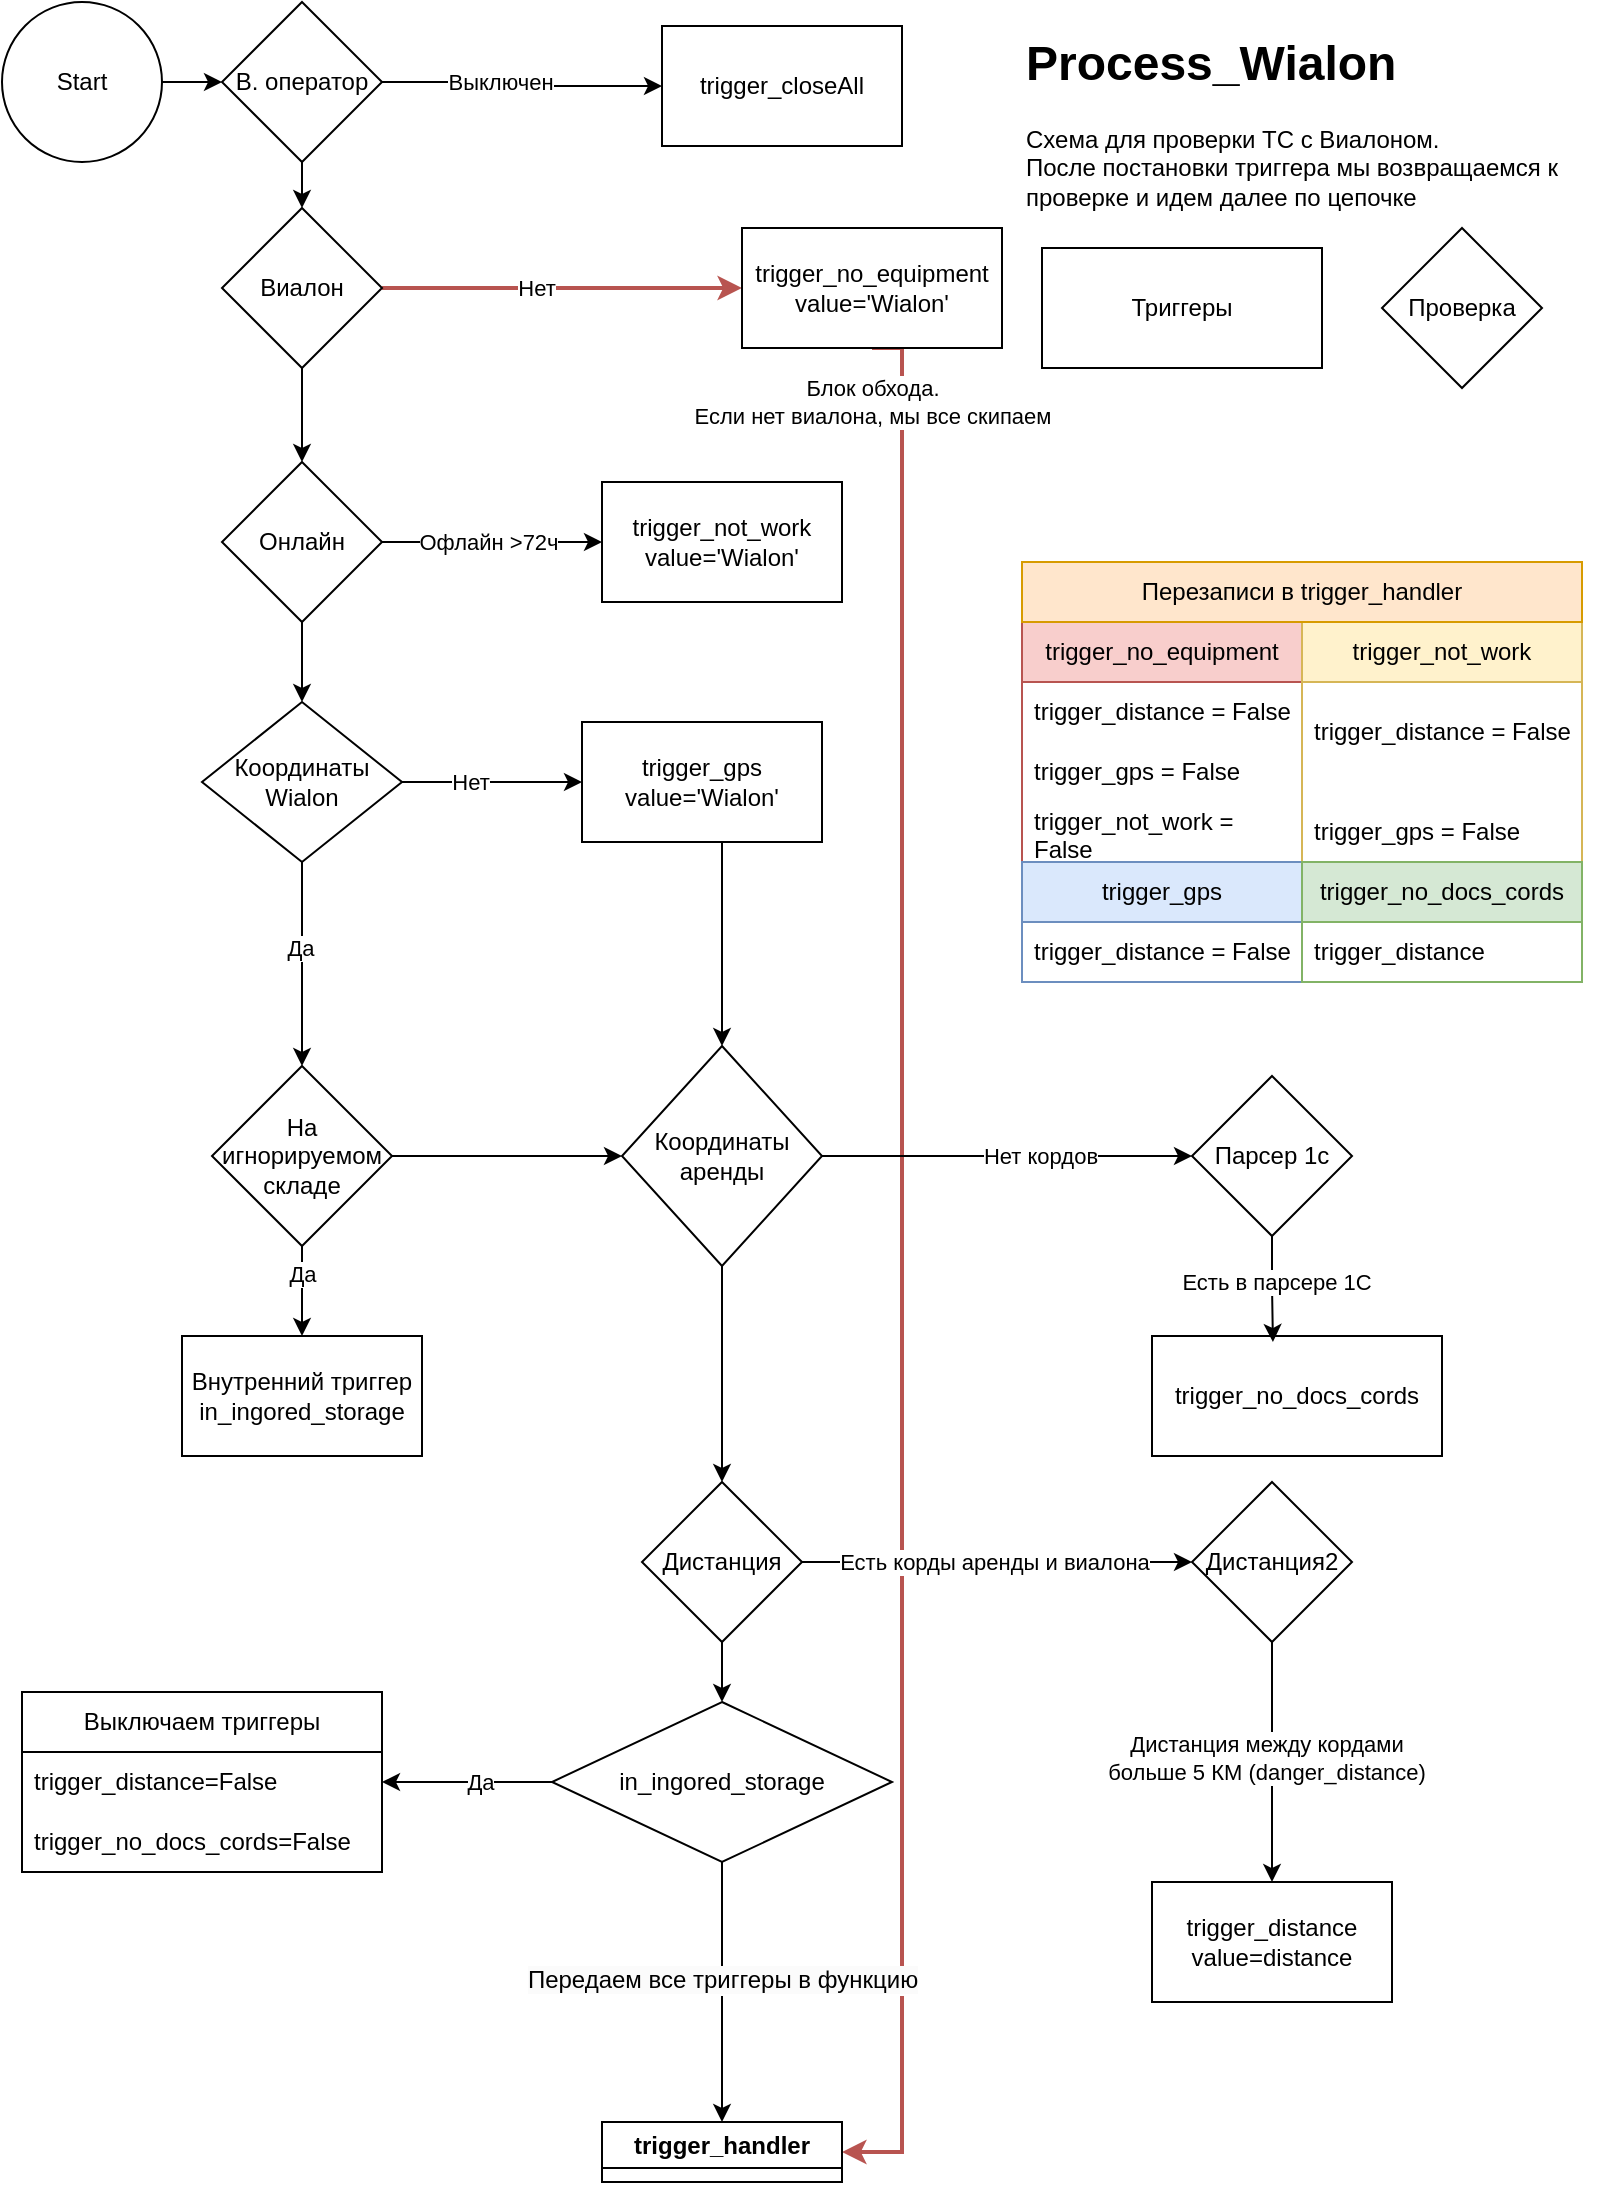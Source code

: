 <mxfile version="26.0.11">
  <diagram name="Страница — 1" id="CH1VePZTQDIJwQ1Vv0k_">
    <mxGraphModel dx="1194" dy="708" grid="1" gridSize="10" guides="1" tooltips="1" connect="1" arrows="1" fold="1" page="1" pageScale="1" pageWidth="827" pageHeight="1169" math="0" shadow="0">
      <root>
        <mxCell id="0" />
        <mxCell id="1" parent="0" />
        <mxCell id="Zr4SxgWYRnPnKjNEoOFZ-3" style="edgeStyle=orthogonalEdgeStyle;rounded=0;orthogonalLoop=1;jettySize=auto;html=1;exitX=1;exitY=0.5;exitDx=0;exitDy=0;" edge="1" parent="1" source="LdiEW79fJLhFNMlzycQx-1" target="LdiEW79fJLhFNMlzycQx-9">
          <mxGeometry relative="1" as="geometry" />
        </mxCell>
        <mxCell id="LdiEW79fJLhFNMlzycQx-1" value="Start" style="ellipse;whiteSpace=wrap;html=1;aspect=fixed;" parent="1" vertex="1">
          <mxGeometry width="80" height="80" as="geometry" />
        </mxCell>
        <mxCell id="LdiEW79fJLhFNMlzycQx-11" style="edgeStyle=orthogonalEdgeStyle;rounded=0;orthogonalLoop=1;jettySize=auto;html=1;exitX=1;exitY=0.5;exitDx=0;exitDy=0;" parent="1" source="LdiEW79fJLhFNMlzycQx-9" target="LdiEW79fJLhFNMlzycQx-12" edge="1">
          <mxGeometry relative="1" as="geometry">
            <mxPoint x="270" y="170" as="targetPoint" />
          </mxGeometry>
        </mxCell>
        <mxCell id="LdiEW79fJLhFNMlzycQx-13" value="Выключен" style="edgeLabel;html=1;align=center;verticalAlign=middle;resizable=0;points=[];" parent="LdiEW79fJLhFNMlzycQx-11" vertex="1" connectable="0">
          <mxGeometry x="-0.455" y="4" relative="1" as="geometry">
            <mxPoint x="20" y="4" as="offset" />
          </mxGeometry>
        </mxCell>
        <mxCell id="LdiEW79fJLhFNMlzycQx-15" style="edgeStyle=orthogonalEdgeStyle;rounded=0;orthogonalLoop=1;jettySize=auto;html=1;exitX=0.5;exitY=1;exitDx=0;exitDy=0;" parent="1" source="LdiEW79fJLhFNMlzycQx-9" target="LdiEW79fJLhFNMlzycQx-16" edge="1">
          <mxGeometry relative="1" as="geometry">
            <mxPoint x="150" y="260" as="targetPoint" />
          </mxGeometry>
        </mxCell>
        <mxCell id="LdiEW79fJLhFNMlzycQx-9" value="В. оператор" style="rhombus;whiteSpace=wrap;html=1;" parent="1" vertex="1">
          <mxGeometry x="110" width="80" height="80" as="geometry" />
        </mxCell>
        <mxCell id="LdiEW79fJLhFNMlzycQx-12" value="trigger_closeAll" style="rounded=0;whiteSpace=wrap;html=1;" parent="1" vertex="1">
          <mxGeometry x="330" y="12" width="120" height="60" as="geometry" />
        </mxCell>
        <mxCell id="LdiEW79fJLhFNMlzycQx-17" style="edgeStyle=orthogonalEdgeStyle;rounded=0;orthogonalLoop=1;jettySize=auto;html=1;exitX=1;exitY=0.5;exitDx=0;exitDy=0;fillColor=#f8cecc;strokeColor=#b85450;strokeWidth=2;" parent="1" source="LdiEW79fJLhFNMlzycQx-16" target="LdiEW79fJLhFNMlzycQx-18" edge="1">
          <mxGeometry relative="1" as="geometry">
            <mxPoint x="280" y="143" as="targetPoint" />
          </mxGeometry>
        </mxCell>
        <mxCell id="LdiEW79fJLhFNMlzycQx-20" value="Нет" style="edgeLabel;html=1;align=center;verticalAlign=middle;resizable=0;points=[];" parent="LdiEW79fJLhFNMlzycQx-17" vertex="1" connectable="0">
          <mxGeometry x="-0.127" y="-2" relative="1" as="geometry">
            <mxPoint x="-2" y="-2" as="offset" />
          </mxGeometry>
        </mxCell>
        <mxCell id="LdiEW79fJLhFNMlzycQx-21" style="edgeStyle=orthogonalEdgeStyle;rounded=0;orthogonalLoop=1;jettySize=auto;html=1;exitX=0.5;exitY=1;exitDx=0;exitDy=0;" parent="1" source="LdiEW79fJLhFNMlzycQx-16" target="LdiEW79fJLhFNMlzycQx-22" edge="1">
          <mxGeometry relative="1" as="geometry">
            <mxPoint x="150" y="370" as="targetPoint" />
          </mxGeometry>
        </mxCell>
        <mxCell id="LdiEW79fJLhFNMlzycQx-16" value="Виалон" style="rhombus;whiteSpace=wrap;html=1;" parent="1" vertex="1">
          <mxGeometry x="110" y="103" width="80" height="80" as="geometry" />
        </mxCell>
        <mxCell id="Zr4SxgWYRnPnKjNEoOFZ-1" style="edgeStyle=orthogonalEdgeStyle;rounded=0;orthogonalLoop=1;jettySize=auto;html=1;exitX=0.5;exitY=1;exitDx=0;exitDy=0;entryX=1;entryY=0.5;entryDx=0;entryDy=0;fillColor=#f8cecc;strokeColor=#b85450;strokeWidth=2;" edge="1" parent="1" source="LdiEW79fJLhFNMlzycQx-18" target="LdiEW79fJLhFNMlzycQx-74">
          <mxGeometry relative="1" as="geometry">
            <Array as="points">
              <mxPoint x="450" y="173" />
              <mxPoint x="450" y="1075" />
            </Array>
          </mxGeometry>
        </mxCell>
        <mxCell id="Zr4SxgWYRnPnKjNEoOFZ-2" value="Блок обхода.&lt;br&gt;Если нет виалона, мы все скипаем" style="edgeLabel;html=1;align=center;verticalAlign=middle;resizable=0;points=[];" vertex="1" connectable="0" parent="Zr4SxgWYRnPnKjNEoOFZ-1">
          <mxGeometry x="-0.917" y="-1" relative="1" as="geometry">
            <mxPoint x="-14" y="2" as="offset" />
          </mxGeometry>
        </mxCell>
        <mxCell id="LdiEW79fJLhFNMlzycQx-18" value="trigger_no_equipment&lt;br&gt;value=&#39;Wialon&#39;" style="rounded=0;whiteSpace=wrap;html=1;" parent="1" vertex="1">
          <mxGeometry x="370" y="113" width="130" height="60" as="geometry" />
        </mxCell>
        <mxCell id="LdiEW79fJLhFNMlzycQx-23" style="edgeStyle=orthogonalEdgeStyle;rounded=0;orthogonalLoop=1;jettySize=auto;html=1;exitX=1;exitY=0.5;exitDx=0;exitDy=0;entryX=0;entryY=0.5;entryDx=0;entryDy=0;" parent="1" source="LdiEW79fJLhFNMlzycQx-22" target="LdiEW79fJLhFNMlzycQx-24" edge="1">
          <mxGeometry relative="1" as="geometry">
            <mxPoint x="300" y="270" as="targetPoint" />
          </mxGeometry>
        </mxCell>
        <mxCell id="LdiEW79fJLhFNMlzycQx-25" value="Офлайн &amp;gt;72ч" style="edgeLabel;html=1;align=center;verticalAlign=middle;resizable=0;points=[];" parent="LdiEW79fJLhFNMlzycQx-23" vertex="1" connectable="0">
          <mxGeometry x="-0.192" y="-1" relative="1" as="geometry">
            <mxPoint x="8" y="-1" as="offset" />
          </mxGeometry>
        </mxCell>
        <mxCell id="Zr4SxgWYRnPnKjNEoOFZ-10" style="edgeStyle=orthogonalEdgeStyle;rounded=0;orthogonalLoop=1;jettySize=auto;html=1;exitX=0.5;exitY=1;exitDx=0;exitDy=0;" edge="1" parent="1" source="LdiEW79fJLhFNMlzycQx-22" target="Zr4SxgWYRnPnKjNEoOFZ-5">
          <mxGeometry relative="1" as="geometry" />
        </mxCell>
        <mxCell id="LdiEW79fJLhFNMlzycQx-22" value="Онлайн" style="rhombus;whiteSpace=wrap;html=1;" parent="1" vertex="1">
          <mxGeometry x="110" y="230" width="80" height="80" as="geometry" />
        </mxCell>
        <mxCell id="LdiEW79fJLhFNMlzycQx-24" value="trigger_not_work&lt;br&gt;value=&#39;Wialon&#39;" style="rounded=0;whiteSpace=wrap;html=1;" parent="1" vertex="1">
          <mxGeometry x="300" y="240" width="120" height="60" as="geometry" />
        </mxCell>
        <mxCell id="LdiEW79fJLhFNMlzycQx-45" style="edgeStyle=orthogonalEdgeStyle;rounded=0;orthogonalLoop=1;jettySize=auto;html=1;exitX=1;exitY=0.5;exitDx=0;exitDy=0;" parent="1" edge="1" target="LdiEW79fJLhFNMlzycQx-30" source="LdiEW79fJLhFNMlzycQx-28">
          <mxGeometry relative="1" as="geometry">
            <mxPoint x="500" y="530" as="sourcePoint" />
            <mxPoint x="580" y="530" as="targetPoint" />
          </mxGeometry>
        </mxCell>
        <mxCell id="LdiEW79fJLhFNMlzycQx-49" value="Нет кордов" style="edgeLabel;html=1;align=center;verticalAlign=middle;resizable=0;points=[];" parent="LdiEW79fJLhFNMlzycQx-45" vertex="1" connectable="0">
          <mxGeometry x="-0.175" relative="1" as="geometry">
            <mxPoint x="32" as="offset" />
          </mxGeometry>
        </mxCell>
        <mxCell id="LdiEW79fJLhFNMlzycQx-57" style="edgeStyle=orthogonalEdgeStyle;rounded=0;orthogonalLoop=1;jettySize=auto;html=1;exitX=0.5;exitY=1;exitDx=0;exitDy=0;" parent="1" source="LdiEW79fJLhFNMlzycQx-28" target="LdiEW79fJLhFNMlzycQx-58" edge="1">
          <mxGeometry relative="1" as="geometry">
            <mxPoint x="350" y="680" as="targetPoint" />
          </mxGeometry>
        </mxCell>
        <mxCell id="LdiEW79fJLhFNMlzycQx-28" value="Координаты&lt;br&gt;аренды" style="rhombus;whiteSpace=wrap;html=1;" parent="1" vertex="1">
          <mxGeometry x="310" y="522" width="100" height="110" as="geometry" />
        </mxCell>
        <mxCell id="LdiEW79fJLhFNMlzycQx-30" value="Парсер 1с" style="rhombus;whiteSpace=wrap;html=1;" parent="1" vertex="1">
          <mxGeometry x="595" y="537" width="80" height="80" as="geometry" />
        </mxCell>
        <mxCell id="LdiEW79fJLhFNMlzycQx-33" value="trigger_no_docs_cords" style="rounded=0;whiteSpace=wrap;html=1;" parent="1" vertex="1">
          <mxGeometry x="575" y="667" width="145" height="60" as="geometry" />
        </mxCell>
        <mxCell id="LdiEW79fJLhFNMlzycQx-36" value="Триггеры" style="rounded=0;whiteSpace=wrap;html=1;" parent="1" vertex="1">
          <mxGeometry x="520" y="123" width="140" height="60" as="geometry" />
        </mxCell>
        <mxCell id="LdiEW79fJLhFNMlzycQx-55" style="edgeStyle=orthogonalEdgeStyle;rounded=0;orthogonalLoop=1;jettySize=auto;html=1;exitX=0.5;exitY=1;exitDx=0;exitDy=0;" parent="1" source="LdiEW79fJLhFNMlzycQx-44" target="LdiEW79fJLhFNMlzycQx-56" edge="1">
          <mxGeometry relative="1" as="geometry">
            <mxPoint x="150" y="727" as="targetPoint" />
          </mxGeometry>
        </mxCell>
        <mxCell id="LdiEW79fJLhFNMlzycQx-88" value="Да" style="edgeLabel;html=1;align=center;verticalAlign=middle;resizable=0;points=[];" parent="LdiEW79fJLhFNMlzycQx-55" vertex="1" connectable="0">
          <mxGeometry x="-0.382" y="-4" relative="1" as="geometry">
            <mxPoint x="4" as="offset" />
          </mxGeometry>
        </mxCell>
        <mxCell id="Zr4SxgWYRnPnKjNEoOFZ-16" style="edgeStyle=orthogonalEdgeStyle;rounded=0;orthogonalLoop=1;jettySize=auto;html=1;exitX=1;exitY=0.5;exitDx=0;exitDy=0;entryX=0;entryY=0.5;entryDx=0;entryDy=0;" edge="1" parent="1" source="LdiEW79fJLhFNMlzycQx-44" target="LdiEW79fJLhFNMlzycQx-28">
          <mxGeometry relative="1" as="geometry" />
        </mxCell>
        <mxCell id="LdiEW79fJLhFNMlzycQx-44" value="На игнорируемом складе" style="rhombus;whiteSpace=wrap;html=1;" parent="1" vertex="1">
          <mxGeometry x="105" y="532" width="90" height="90" as="geometry" />
        </mxCell>
        <mxCell id="LdiEW79fJLhFNMlzycQx-50" style="edgeStyle=orthogonalEdgeStyle;rounded=0;orthogonalLoop=1;jettySize=auto;html=1;exitX=0.5;exitY=1;exitDx=0;exitDy=0;entryX=0.417;entryY=0.05;entryDx=0;entryDy=0;entryPerimeter=0;" parent="1" source="LdiEW79fJLhFNMlzycQx-30" target="LdiEW79fJLhFNMlzycQx-33" edge="1">
          <mxGeometry relative="1" as="geometry" />
        </mxCell>
        <mxCell id="LdiEW79fJLhFNMlzycQx-51" value="Есть в парсере 1С" style="edgeLabel;html=1;align=center;verticalAlign=middle;resizable=0;points=[];" parent="LdiEW79fJLhFNMlzycQx-50" vertex="1" connectable="0">
          <mxGeometry x="-0.146" y="2" relative="1" as="geometry">
            <mxPoint as="offset" />
          </mxGeometry>
        </mxCell>
        <mxCell id="LdiEW79fJLhFNMlzycQx-56" value="Внутренний триггер in_ingored_storage" style="rounded=0;whiteSpace=wrap;html=1;" parent="1" vertex="1">
          <mxGeometry x="90" y="667" width="120" height="60" as="geometry" />
        </mxCell>
        <mxCell id="LdiEW79fJLhFNMlzycQx-59" style="edgeStyle=orthogonalEdgeStyle;rounded=0;orthogonalLoop=1;jettySize=auto;html=1;exitX=1;exitY=0.5;exitDx=0;exitDy=0;" parent="1" source="LdiEW79fJLhFNMlzycQx-58" target="LdiEW79fJLhFNMlzycQx-64" edge="1">
          <mxGeometry relative="1" as="geometry">
            <mxPoint x="620" y="800" as="targetPoint" />
          </mxGeometry>
        </mxCell>
        <mxCell id="LdiEW79fJLhFNMlzycQx-62" value="Есть корды аренды и виалона" style="edgeLabel;html=1;align=center;verticalAlign=middle;resizable=0;points=[];" parent="LdiEW79fJLhFNMlzycQx-59" vertex="1" connectable="0">
          <mxGeometry x="-0.25" y="1" relative="1" as="geometry">
            <mxPoint x="23" y="1" as="offset" />
          </mxGeometry>
        </mxCell>
        <mxCell id="LdiEW79fJLhFNMlzycQx-78" style="edgeStyle=orthogonalEdgeStyle;rounded=0;orthogonalLoop=1;jettySize=auto;html=1;exitX=0.5;exitY=1;exitDx=0;exitDy=0;" parent="1" source="LdiEW79fJLhFNMlzycQx-58" target="LdiEW79fJLhFNMlzycQx-77" edge="1">
          <mxGeometry relative="1" as="geometry" />
        </mxCell>
        <mxCell id="LdiEW79fJLhFNMlzycQx-58" value="Дистанция" style="rhombus;whiteSpace=wrap;html=1;" parent="1" vertex="1">
          <mxGeometry x="320" y="740" width="80" height="80" as="geometry" />
        </mxCell>
        <mxCell id="LdiEW79fJLhFNMlzycQx-65" style="edgeStyle=orthogonalEdgeStyle;rounded=0;orthogonalLoop=1;jettySize=auto;html=1;exitX=0.5;exitY=1;exitDx=0;exitDy=0;" parent="1" source="LdiEW79fJLhFNMlzycQx-64" target="LdiEW79fJLhFNMlzycQx-66" edge="1">
          <mxGeometry relative="1" as="geometry">
            <mxPoint x="635" y="920" as="targetPoint" />
          </mxGeometry>
        </mxCell>
        <mxCell id="LdiEW79fJLhFNMlzycQx-67" value="Дистанция между кордами&lt;div&gt;больше 5 КМ (danger_distance)&lt;/div&gt;" style="edgeLabel;html=1;align=center;verticalAlign=middle;resizable=0;points=[];" parent="LdiEW79fJLhFNMlzycQx-65" vertex="1" connectable="0">
          <mxGeometry x="-0.04" y="-3" relative="1" as="geometry">
            <mxPoint as="offset" />
          </mxGeometry>
        </mxCell>
        <mxCell id="LdiEW79fJLhFNMlzycQx-64" value="Дистанция2" style="rhombus;whiteSpace=wrap;html=1;" parent="1" vertex="1">
          <mxGeometry x="595" y="740" width="80" height="80" as="geometry" />
        </mxCell>
        <mxCell id="LdiEW79fJLhFNMlzycQx-66" value="trigger_distance&lt;br&gt;value=distance" style="rounded=0;whiteSpace=wrap;html=1;" parent="1" vertex="1">
          <mxGeometry x="575" y="940" width="120" height="60" as="geometry" />
        </mxCell>
        <mxCell id="LdiEW79fJLhFNMlzycQx-74" value="trigger_handler" style="swimlane;whiteSpace=wrap;html=1;" parent="1" vertex="1" collapsed="1">
          <mxGeometry x="300" y="1060" width="120" height="30" as="geometry">
            <mxRectangle x="250" y="1060" width="200" height="80" as="alternateBounds" />
          </mxGeometry>
        </mxCell>
        <mxCell id="LdiEW79fJLhFNMlzycQx-79" style="edgeStyle=orthogonalEdgeStyle;rounded=0;orthogonalLoop=1;jettySize=auto;html=1;exitX=0.5;exitY=1;exitDx=0;exitDy=0;" parent="1" source="LdiEW79fJLhFNMlzycQx-77" target="LdiEW79fJLhFNMlzycQx-74" edge="1">
          <mxGeometry relative="1" as="geometry" />
        </mxCell>
        <mxCell id="LdiEW79fJLhFNMlzycQx-87" value="&lt;span style=&quot;font-size: 12px; text-wrap-mode: wrap; background-color: rgb(251, 251, 251);&quot;&gt;Передаем все триггеры в функцию&lt;/span&gt;" style="edgeLabel;html=1;align=center;verticalAlign=middle;resizable=0;points=[];" parent="LdiEW79fJLhFNMlzycQx-79" vertex="1" connectable="0">
          <mxGeometry x="-0.092" y="-2" relative="1" as="geometry">
            <mxPoint x="2" as="offset" />
          </mxGeometry>
        </mxCell>
        <mxCell id="LdiEW79fJLhFNMlzycQx-80" style="edgeStyle=orthogonalEdgeStyle;rounded=0;orthogonalLoop=1;jettySize=auto;html=1;exitX=0;exitY=0.5;exitDx=0;exitDy=0;" parent="1" source="LdiEW79fJLhFNMlzycQx-77" target="LdiEW79fJLhFNMlzycQx-83" edge="1">
          <mxGeometry relative="1" as="geometry">
            <mxPoint x="195" y="930" as="targetPoint" />
          </mxGeometry>
        </mxCell>
        <mxCell id="LdiEW79fJLhFNMlzycQx-82" value="Да" style="edgeLabel;html=1;align=center;verticalAlign=middle;resizable=0;points=[];" parent="LdiEW79fJLhFNMlzycQx-80" vertex="1" connectable="0">
          <mxGeometry x="-0.143" relative="1" as="geometry">
            <mxPoint as="offset" />
          </mxGeometry>
        </mxCell>
        <mxCell id="LdiEW79fJLhFNMlzycQx-77" value="in_ingored_storage" style="rhombus;whiteSpace=wrap;html=1;" parent="1" vertex="1">
          <mxGeometry x="275" y="850" width="170" height="80" as="geometry" />
        </mxCell>
        <mxCell id="LdiEW79fJLhFNMlzycQx-83" value="Выключаем триггеры" style="swimlane;fontStyle=0;childLayout=stackLayout;horizontal=1;startSize=30;horizontalStack=0;resizeParent=1;resizeParentMax=0;resizeLast=0;collapsible=1;marginBottom=0;whiteSpace=wrap;html=1;" parent="1" vertex="1">
          <mxGeometry x="10" y="845" width="180" height="90" as="geometry" />
        </mxCell>
        <mxCell id="LdiEW79fJLhFNMlzycQx-84" value="&lt;span style=&quot;text-align: center;&quot;&gt;trigger_distance=False&lt;/span&gt;" style="text;strokeColor=none;fillColor=none;align=left;verticalAlign=middle;spacingLeft=4;spacingRight=4;overflow=hidden;points=[[0,0.5],[1,0.5]];portConstraint=eastwest;rotatable=0;whiteSpace=wrap;html=1;" parent="LdiEW79fJLhFNMlzycQx-83" vertex="1">
          <mxGeometry y="30" width="180" height="30" as="geometry" />
        </mxCell>
        <mxCell id="LdiEW79fJLhFNMlzycQx-85" value="&lt;span style=&quot;text-align: center;&quot;&gt;trigger_no_docs_cords=False&lt;/span&gt;" style="text;strokeColor=none;fillColor=none;align=left;verticalAlign=middle;spacingLeft=4;spacingRight=4;overflow=hidden;points=[[0,0.5],[1,0.5]];portConstraint=eastwest;rotatable=0;whiteSpace=wrap;html=1;" parent="LdiEW79fJLhFNMlzycQx-83" vertex="1">
          <mxGeometry y="60" width="180" height="30" as="geometry" />
        </mxCell>
        <mxCell id="LdiEW79fJLhFNMlzycQx-89" value="&lt;h1 style=&quot;margin-top: 0px;&quot;&gt;Process_Wialon&lt;/h1&gt;&lt;p&gt;Схема для проверки ТС с Виалоном.&lt;br&gt;После постановки триггера мы возвращаемся к проверке и идем далее по цепочке&lt;/p&gt;" style="text;html=1;whiteSpace=wrap;overflow=hidden;rounded=0;" parent="1" vertex="1">
          <mxGeometry x="510" y="10" width="295" height="110" as="geometry" />
        </mxCell>
        <mxCell id="LdiEW79fJLhFNMlzycQx-91" value="Проверка" style="rhombus;whiteSpace=wrap;html=1;" parent="1" vertex="1">
          <mxGeometry x="690" y="113" width="80" height="80" as="geometry" />
        </mxCell>
        <mxCell id="Zr4SxgWYRnPnKjNEoOFZ-6" style="edgeStyle=orthogonalEdgeStyle;rounded=0;orthogonalLoop=1;jettySize=auto;html=1;exitX=1;exitY=0.5;exitDx=0;exitDy=0;" edge="1" parent="1" source="Zr4SxgWYRnPnKjNEoOFZ-5" target="Zr4SxgWYRnPnKjNEoOFZ-7">
          <mxGeometry relative="1" as="geometry">
            <mxPoint x="260" y="390" as="targetPoint" />
          </mxGeometry>
        </mxCell>
        <mxCell id="Zr4SxgWYRnPnKjNEoOFZ-8" value="Нет" style="edgeLabel;html=1;align=center;verticalAlign=middle;resizable=0;points=[];" vertex="1" connectable="0" parent="Zr4SxgWYRnPnKjNEoOFZ-6">
          <mxGeometry x="-0.4" y="-3" relative="1" as="geometry">
            <mxPoint x="7" y="-3" as="offset" />
          </mxGeometry>
        </mxCell>
        <mxCell id="Zr4SxgWYRnPnKjNEoOFZ-11" style="edgeStyle=orthogonalEdgeStyle;rounded=0;orthogonalLoop=1;jettySize=auto;html=1;exitX=0.5;exitY=1;exitDx=0;exitDy=0;entryX=0.5;entryY=0;entryDx=0;entryDy=0;" edge="1" parent="1" source="Zr4SxgWYRnPnKjNEoOFZ-5" target="LdiEW79fJLhFNMlzycQx-44">
          <mxGeometry relative="1" as="geometry" />
        </mxCell>
        <mxCell id="Zr4SxgWYRnPnKjNEoOFZ-12" value="Да" style="edgeLabel;html=1;align=center;verticalAlign=middle;resizable=0;points=[];" vertex="1" connectable="0" parent="Zr4SxgWYRnPnKjNEoOFZ-11">
          <mxGeometry x="-0.164" y="-1" relative="1" as="geometry">
            <mxPoint as="offset" />
          </mxGeometry>
        </mxCell>
        <mxCell id="Zr4SxgWYRnPnKjNEoOFZ-5" value="Координаты&lt;br&gt;Wialon" style="rhombus;whiteSpace=wrap;html=1;" vertex="1" parent="1">
          <mxGeometry x="100" y="350" width="100" height="80" as="geometry" />
        </mxCell>
        <mxCell id="Zr4SxgWYRnPnKjNEoOFZ-17" style="edgeStyle=orthogonalEdgeStyle;rounded=0;orthogonalLoop=1;jettySize=auto;html=1;exitX=0.5;exitY=1;exitDx=0;exitDy=0;entryX=0.5;entryY=0;entryDx=0;entryDy=0;" edge="1" parent="1" source="Zr4SxgWYRnPnKjNEoOFZ-7" target="LdiEW79fJLhFNMlzycQx-28">
          <mxGeometry relative="1" as="geometry">
            <Array as="points">
              <mxPoint x="360" y="420" />
            </Array>
          </mxGeometry>
        </mxCell>
        <mxCell id="Zr4SxgWYRnPnKjNEoOFZ-7" value="trigger_gps&lt;br&gt;value=&#39;Wialon&#39;" style="rounded=0;whiteSpace=wrap;html=1;" vertex="1" parent="1">
          <mxGeometry x="290" y="360" width="120" height="60" as="geometry" />
        </mxCell>
        <mxCell id="Zr4SxgWYRnPnKjNEoOFZ-18" value="trigger_no_equipment" style="swimlane;fontStyle=0;childLayout=stackLayout;horizontal=1;startSize=30;horizontalStack=0;resizeParent=1;resizeParentMax=0;resizeLast=0;collapsible=1;marginBottom=0;whiteSpace=wrap;html=1;fillColor=#f8cecc;strokeColor=#b85450;" vertex="1" parent="1">
          <mxGeometry x="510" y="310" width="140" height="120" as="geometry" />
        </mxCell>
        <mxCell id="Zr4SxgWYRnPnKjNEoOFZ-19" value="trigger_distance = False" style="text;strokeColor=none;fillColor=none;align=left;verticalAlign=middle;spacingLeft=4;spacingRight=4;overflow=hidden;points=[[0,0.5],[1,0.5]];portConstraint=eastwest;rotatable=0;whiteSpace=wrap;html=1;" vertex="1" parent="Zr4SxgWYRnPnKjNEoOFZ-18">
          <mxGeometry y="30" width="140" height="30" as="geometry" />
        </mxCell>
        <mxCell id="Zr4SxgWYRnPnKjNEoOFZ-20" value="trigger_gps = False" style="text;strokeColor=none;fillColor=none;align=left;verticalAlign=middle;spacingLeft=4;spacingRight=4;overflow=hidden;points=[[0,0.5],[1,0.5]];portConstraint=eastwest;rotatable=0;whiteSpace=wrap;html=1;" vertex="1" parent="Zr4SxgWYRnPnKjNEoOFZ-18">
          <mxGeometry y="60" width="140" height="30" as="geometry" />
        </mxCell>
        <mxCell id="Zr4SxgWYRnPnKjNEoOFZ-21" value="trigger_not_work = False" style="text;strokeColor=none;fillColor=none;align=left;verticalAlign=middle;spacingLeft=4;spacingRight=4;overflow=hidden;points=[[0,0.5],[1,0.5]];portConstraint=eastwest;rotatable=0;whiteSpace=wrap;html=1;" vertex="1" parent="Zr4SxgWYRnPnKjNEoOFZ-18">
          <mxGeometry y="90" width="140" height="30" as="geometry" />
        </mxCell>
        <mxCell id="Zr4SxgWYRnPnKjNEoOFZ-22" value="trigger_not_work" style="swimlane;fontStyle=0;childLayout=stackLayout;horizontal=1;startSize=30;horizontalStack=0;resizeParent=1;resizeParentMax=0;resizeLast=0;collapsible=1;marginBottom=0;whiteSpace=wrap;html=1;fillColor=#fff2cc;strokeColor=#d6b656;" vertex="1" parent="1">
          <mxGeometry x="650" y="310" width="140" height="130" as="geometry" />
        </mxCell>
        <mxCell id="Zr4SxgWYRnPnKjNEoOFZ-23" value="trigger_distance = False" style="text;strokeColor=none;fillColor=none;align=left;verticalAlign=middle;spacingLeft=4;spacingRight=4;overflow=hidden;points=[[0,0.5],[1,0.5]];portConstraint=eastwest;rotatable=0;whiteSpace=wrap;html=1;" vertex="1" parent="Zr4SxgWYRnPnKjNEoOFZ-22">
          <mxGeometry y="30" width="140" height="50" as="geometry" />
        </mxCell>
        <mxCell id="Zr4SxgWYRnPnKjNEoOFZ-24" value="trigger_gps = False" style="text;strokeColor=none;fillColor=none;align=left;verticalAlign=middle;spacingLeft=4;spacingRight=4;overflow=hidden;points=[[0,0.5],[1,0.5]];portConstraint=eastwest;rotatable=0;whiteSpace=wrap;html=1;" vertex="1" parent="Zr4SxgWYRnPnKjNEoOFZ-22">
          <mxGeometry y="80" width="140" height="50" as="geometry" />
        </mxCell>
        <mxCell id="Zr4SxgWYRnPnKjNEoOFZ-26" value="trigger_gps" style="swimlane;fontStyle=0;childLayout=stackLayout;horizontal=1;startSize=30;horizontalStack=0;resizeParent=1;resizeParentMax=0;resizeLast=0;collapsible=1;marginBottom=0;whiteSpace=wrap;html=1;fillColor=#dae8fc;strokeColor=#6c8ebf;" vertex="1" parent="1">
          <mxGeometry x="510" y="430" width="140" height="60" as="geometry" />
        </mxCell>
        <mxCell id="Zr4SxgWYRnPnKjNEoOFZ-27" value="trigger_distance = False" style="text;strokeColor=none;fillColor=none;align=left;verticalAlign=middle;spacingLeft=4;spacingRight=4;overflow=hidden;points=[[0,0.5],[1,0.5]];portConstraint=eastwest;rotatable=0;whiteSpace=wrap;html=1;" vertex="1" parent="Zr4SxgWYRnPnKjNEoOFZ-26">
          <mxGeometry y="30" width="140" height="30" as="geometry" />
        </mxCell>
        <mxCell id="Zr4SxgWYRnPnKjNEoOFZ-30" value="trigger_no_docs_cords" style="swimlane;fontStyle=0;childLayout=stackLayout;horizontal=1;startSize=30;horizontalStack=0;resizeParent=1;resizeParentMax=0;resizeLast=0;collapsible=1;marginBottom=0;whiteSpace=wrap;html=1;fillColor=#d5e8d4;strokeColor=#82b366;" vertex="1" parent="1">
          <mxGeometry x="650" y="430" width="140" height="60" as="geometry" />
        </mxCell>
        <mxCell id="Zr4SxgWYRnPnKjNEoOFZ-31" value="trigger_distance" style="text;strokeColor=none;fillColor=none;align=left;verticalAlign=middle;spacingLeft=4;spacingRight=4;overflow=hidden;points=[[0,0.5],[1,0.5]];portConstraint=eastwest;rotatable=0;whiteSpace=wrap;html=1;" vertex="1" parent="Zr4SxgWYRnPnKjNEoOFZ-30">
          <mxGeometry y="30" width="140" height="30" as="geometry" />
        </mxCell>
        <mxCell id="Zr4SxgWYRnPnKjNEoOFZ-34" value="Перезаписи в&amp;nbsp;trigger_handler" style="text;html=1;align=center;verticalAlign=middle;whiteSpace=wrap;rounded=0;fillColor=#ffe6cc;strokeColor=#d79b00;" vertex="1" parent="1">
          <mxGeometry x="510" y="280" width="280" height="30" as="geometry" />
        </mxCell>
      </root>
    </mxGraphModel>
  </diagram>
</mxfile>
